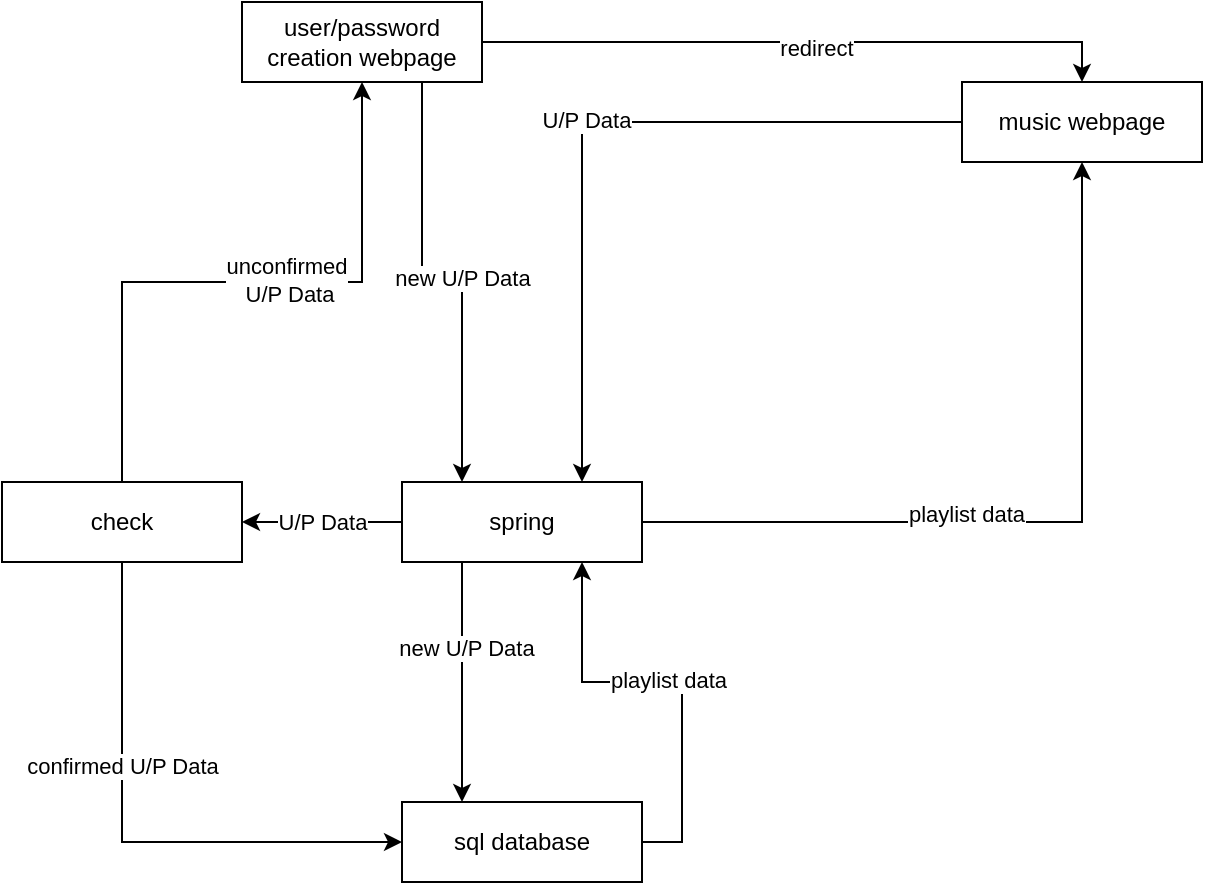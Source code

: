 <mxfile version="21.5.0" type="github">
  <diagram name="Page-1" id="t3qog6aXEDze5Qjvh7f7">
    <mxGraphModel dx="1050" dy="579" grid="1" gridSize="10" guides="1" tooltips="1" connect="1" arrows="1" fold="1" page="1" pageScale="1" pageWidth="850" pageHeight="1100" background="none" math="0" shadow="0">
      <root>
        <mxCell id="0" />
        <mxCell id="1" parent="0" />
        <mxCell id="dmrnsj8Lywu8BeSzJcbg-1" style="edgeStyle=orthogonalEdgeStyle;rounded=0;orthogonalLoop=1;jettySize=auto;html=1;exitX=0.5;exitY=1;exitDx=0;exitDy=0;entryX=0;entryY=0.5;entryDx=0;entryDy=0;" edge="1" parent="1" source="qa3g5I5-5r9ye9UCrEEn-1" target="qa3g5I5-5r9ye9UCrEEn-2">
          <mxGeometry relative="1" as="geometry">
            <mxPoint x="285" y="590" as="targetPoint" />
            <Array as="points">
              <mxPoint x="185" y="750" />
            </Array>
          </mxGeometry>
        </mxCell>
        <mxCell id="dmrnsj8Lywu8BeSzJcbg-9" value="confirmed U/P Data" style="edgeLabel;html=1;align=center;verticalAlign=middle;resizable=0;points=[];" vertex="1" connectable="0" parent="dmrnsj8Lywu8BeSzJcbg-1">
          <mxGeometry x="-0.275" relative="1" as="geometry">
            <mxPoint as="offset" />
          </mxGeometry>
        </mxCell>
        <mxCell id="dmrnsj8Lywu8BeSzJcbg-11" style="edgeStyle=orthogonalEdgeStyle;rounded=0;orthogonalLoop=1;jettySize=auto;html=1;exitX=0.5;exitY=0;exitDx=0;exitDy=0;entryX=0.5;entryY=1;entryDx=0;entryDy=0;" edge="1" parent="1" source="qa3g5I5-5r9ye9UCrEEn-1" target="dmrnsj8Lywu8BeSzJcbg-13">
          <mxGeometry relative="1" as="geometry">
            <mxPoint x="255" y="410" as="targetPoint" />
          </mxGeometry>
        </mxCell>
        <mxCell id="dmrnsj8Lywu8BeSzJcbg-12" value="unconfirmed&lt;br&gt;&amp;nbsp;U/P Data" style="edgeLabel;html=1;align=center;verticalAlign=middle;resizable=0;points=[];" vertex="1" connectable="0" parent="dmrnsj8Lywu8BeSzJcbg-11">
          <mxGeometry x="0.135" relative="1" as="geometry">
            <mxPoint y="-1" as="offset" />
          </mxGeometry>
        </mxCell>
        <mxCell id="qa3g5I5-5r9ye9UCrEEn-1" value="check" style="rounded=0;whiteSpace=wrap;html=1;" parent="1" vertex="1">
          <mxGeometry x="125" y="570" width="120" height="40" as="geometry" />
        </mxCell>
        <mxCell id="dmrnsj8Lywu8BeSzJcbg-3" style="edgeStyle=orthogonalEdgeStyle;rounded=0;orthogonalLoop=1;jettySize=auto;html=1;exitX=1;exitY=0.5;exitDx=0;exitDy=0;entryX=0.75;entryY=1;entryDx=0;entryDy=0;" edge="1" parent="1" source="qa3g5I5-5r9ye9UCrEEn-2" target="qa3g5I5-5r9ye9UCrEEn-3">
          <mxGeometry relative="1" as="geometry" />
        </mxCell>
        <mxCell id="dmrnsj8Lywu8BeSzJcbg-4" value="playlist data" style="edgeLabel;html=1;align=center;verticalAlign=middle;resizable=0;points=[];" vertex="1" connectable="0" parent="dmrnsj8Lywu8BeSzJcbg-3">
          <mxGeometry x="0.021" y="-1" relative="1" as="geometry">
            <mxPoint as="offset" />
          </mxGeometry>
        </mxCell>
        <mxCell id="qa3g5I5-5r9ye9UCrEEn-2" value="sql database" style="rounded=0;whiteSpace=wrap;html=1;" parent="1" vertex="1">
          <mxGeometry x="325" y="730" width="120" height="40" as="geometry" />
        </mxCell>
        <mxCell id="dmrnsj8Lywu8BeSzJcbg-5" style="edgeStyle=orthogonalEdgeStyle;rounded=0;orthogonalLoop=1;jettySize=auto;html=1;exitX=1;exitY=0.5;exitDx=0;exitDy=0;entryX=0.5;entryY=1;entryDx=0;entryDy=0;" edge="1" parent="1" source="qa3g5I5-5r9ye9UCrEEn-3" target="qa3g5I5-5r9ye9UCrEEn-6">
          <mxGeometry relative="1" as="geometry">
            <Array as="points">
              <mxPoint x="665" y="590" />
            </Array>
          </mxGeometry>
        </mxCell>
        <mxCell id="dmrnsj8Lywu8BeSzJcbg-6" value="playlist data" style="edgeLabel;html=1;align=center;verticalAlign=middle;resizable=0;points=[];" vertex="1" connectable="0" parent="dmrnsj8Lywu8BeSzJcbg-5">
          <mxGeometry x="-0.19" y="4" relative="1" as="geometry">
            <mxPoint as="offset" />
          </mxGeometry>
        </mxCell>
        <mxCell id="dmrnsj8Lywu8BeSzJcbg-16" style="edgeStyle=orthogonalEdgeStyle;rounded=0;orthogonalLoop=1;jettySize=auto;html=1;exitX=0;exitY=0.5;exitDx=0;exitDy=0;entryX=1;entryY=0.5;entryDx=0;entryDy=0;" edge="1" parent="1" source="qa3g5I5-5r9ye9UCrEEn-3" target="qa3g5I5-5r9ye9UCrEEn-1">
          <mxGeometry relative="1" as="geometry">
            <Array as="points">
              <mxPoint x="305" y="590" />
              <mxPoint x="305" y="590" />
            </Array>
          </mxGeometry>
        </mxCell>
        <mxCell id="dmrnsj8Lywu8BeSzJcbg-17" value="U/P Data" style="edgeLabel;html=1;align=center;verticalAlign=middle;resizable=0;points=[];" vertex="1" connectable="0" parent="dmrnsj8Lywu8BeSzJcbg-16">
          <mxGeometry x="0.324" y="-1" relative="1" as="geometry">
            <mxPoint x="13" y="1" as="offset" />
          </mxGeometry>
        </mxCell>
        <mxCell id="dmrnsj8Lywu8BeSzJcbg-21" style="edgeStyle=orthogonalEdgeStyle;rounded=0;orthogonalLoop=1;jettySize=auto;html=1;exitX=0.25;exitY=1;exitDx=0;exitDy=0;entryX=0.25;entryY=0;entryDx=0;entryDy=0;" edge="1" parent="1" source="qa3g5I5-5r9ye9UCrEEn-3" target="qa3g5I5-5r9ye9UCrEEn-2">
          <mxGeometry relative="1" as="geometry" />
        </mxCell>
        <mxCell id="dmrnsj8Lywu8BeSzJcbg-22" value="new U/P Data" style="edgeLabel;html=1;align=center;verticalAlign=middle;resizable=0;points=[];" vertex="1" connectable="0" parent="dmrnsj8Lywu8BeSzJcbg-21">
          <mxGeometry x="-0.28" y="2" relative="1" as="geometry">
            <mxPoint as="offset" />
          </mxGeometry>
        </mxCell>
        <mxCell id="qa3g5I5-5r9ye9UCrEEn-3" value="spring" style="rounded=0;whiteSpace=wrap;html=1;" parent="1" vertex="1">
          <mxGeometry x="325" y="570" width="120" height="40" as="geometry" />
        </mxCell>
        <mxCell id="dmrnsj8Lywu8BeSzJcbg-7" style="edgeStyle=orthogonalEdgeStyle;rounded=0;orthogonalLoop=1;jettySize=auto;html=1;exitX=0;exitY=0.5;exitDx=0;exitDy=0;entryX=0.75;entryY=0;entryDx=0;entryDy=0;" edge="1" parent="1" source="qa3g5I5-5r9ye9UCrEEn-6" target="qa3g5I5-5r9ye9UCrEEn-3">
          <mxGeometry relative="1" as="geometry" />
        </mxCell>
        <mxCell id="dmrnsj8Lywu8BeSzJcbg-8" value="U/P Data" style="edgeLabel;html=1;align=center;verticalAlign=middle;resizable=0;points=[];" vertex="1" connectable="0" parent="dmrnsj8Lywu8BeSzJcbg-7">
          <mxGeometry x="0.015" y="-1" relative="1" as="geometry">
            <mxPoint as="offset" />
          </mxGeometry>
        </mxCell>
        <mxCell id="qa3g5I5-5r9ye9UCrEEn-6" value="music webpage" style="rounded=0;whiteSpace=wrap;html=1;" parent="1" vertex="1">
          <mxGeometry x="605" y="370" width="120" height="40" as="geometry" />
        </mxCell>
        <mxCell id="qa3g5I5-5r9ye9UCrEEn-10" style="edgeStyle=orthogonalEdgeStyle;rounded=0;orthogonalLoop=1;jettySize=auto;html=1;exitX=0.5;exitY=1;exitDx=0;exitDy=0;" parent="1" source="qa3g5I5-5r9ye9UCrEEn-1" target="qa3g5I5-5r9ye9UCrEEn-1" edge="1">
          <mxGeometry relative="1" as="geometry" />
        </mxCell>
        <mxCell id="dmrnsj8Lywu8BeSzJcbg-15" style="edgeStyle=orthogonalEdgeStyle;rounded=0;orthogonalLoop=1;jettySize=auto;html=1;exitX=1;exitY=0.5;exitDx=0;exitDy=0;entryX=0.5;entryY=0;entryDx=0;entryDy=0;" edge="1" parent="1" source="dmrnsj8Lywu8BeSzJcbg-13" target="qa3g5I5-5r9ye9UCrEEn-6">
          <mxGeometry relative="1" as="geometry">
            <mxPoint x="475" y="355" as="targetPoint" />
            <Array as="points">
              <mxPoint x="365" y="350" />
              <mxPoint x="665" y="350" />
            </Array>
          </mxGeometry>
        </mxCell>
        <mxCell id="dmrnsj8Lywu8BeSzJcbg-23" value="redirect" style="edgeLabel;html=1;align=center;verticalAlign=middle;resizable=0;points=[];" vertex="1" connectable="0" parent="dmrnsj8Lywu8BeSzJcbg-15">
          <mxGeometry x="0.043" y="-3" relative="1" as="geometry">
            <mxPoint as="offset" />
          </mxGeometry>
        </mxCell>
        <mxCell id="dmrnsj8Lywu8BeSzJcbg-19" style="edgeStyle=orthogonalEdgeStyle;rounded=0;orthogonalLoop=1;jettySize=auto;html=1;exitX=0.75;exitY=1;exitDx=0;exitDy=0;entryX=0.25;entryY=0;entryDx=0;entryDy=0;" edge="1" parent="1" source="dmrnsj8Lywu8BeSzJcbg-13" target="qa3g5I5-5r9ye9UCrEEn-3">
          <mxGeometry relative="1" as="geometry" />
        </mxCell>
        <mxCell id="dmrnsj8Lywu8BeSzJcbg-20" value="new U/P Data" style="edgeLabel;html=1;align=center;verticalAlign=middle;resizable=0;points=[];" vertex="1" connectable="0" parent="dmrnsj8Lywu8BeSzJcbg-19">
          <mxGeometry x="0.089" y="2" relative="1" as="geometry">
            <mxPoint x="-2" y="-2" as="offset" />
          </mxGeometry>
        </mxCell>
        <mxCell id="dmrnsj8Lywu8BeSzJcbg-13" value="user/password&lt;br&gt;creation webpage" style="whiteSpace=wrap;html=1;" vertex="1" parent="1">
          <mxGeometry x="245" y="330" width="120" height="40" as="geometry" />
        </mxCell>
      </root>
    </mxGraphModel>
  </diagram>
</mxfile>
